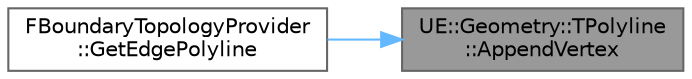 digraph "UE::Geometry::TPolyline::AppendVertex"
{
 // INTERACTIVE_SVG=YES
 // LATEX_PDF_SIZE
  bgcolor="transparent";
  edge [fontname=Helvetica,fontsize=10,labelfontname=Helvetica,labelfontsize=10];
  node [fontname=Helvetica,fontsize=10,shape=box,height=0.2,width=0.4];
  rankdir="RL";
  Node1 [id="Node000001",label="UE::Geometry::TPolyline\l::AppendVertex",height=0.2,width=0.4,color="gray40", fillcolor="grey60", style="filled", fontcolor="black",tooltip="Add a vertex to the polyline."];
  Node1 -> Node2 [id="edge1_Node000001_Node000002",dir="back",color="steelblue1",style="solid",tooltip=" "];
  Node2 [id="Node000002",label="FBoundaryTopologyProvider\l::GetEdgePolyline",height=0.2,width=0.4,color="grey40", fillcolor="white", style="filled",URL="$d1/dc1/classFBoundaryTopologyProvider.html#abccfb17c9c4bb855a1e6bf16038336cb",tooltip=" "];
}
